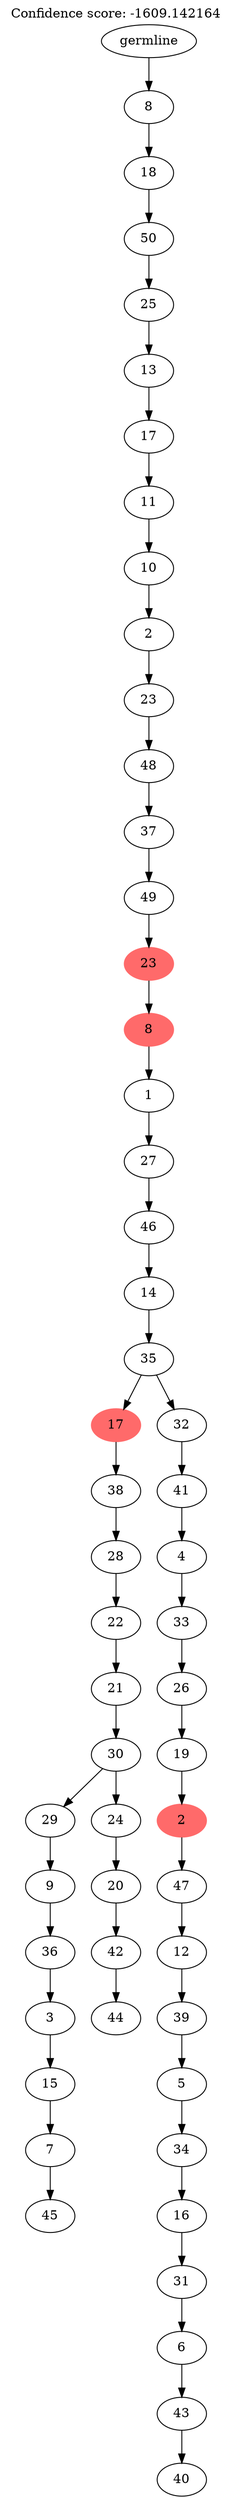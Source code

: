 digraph g {
	"53" -> "54";
	"54" [label="45"];
	"52" -> "53";
	"53" [label="7"];
	"51" -> "52";
	"52" [label="15"];
	"50" -> "51";
	"51" [label="3"];
	"49" -> "50";
	"50" [label="36"];
	"48" -> "49";
	"49" [label="9"];
	"46" -> "47";
	"47" [label="44"];
	"45" -> "46";
	"46" [label="42"];
	"44" -> "45";
	"45" [label="20"];
	"43" -> "44";
	"44" [label="24"];
	"43" -> "48";
	"48" [label="29"];
	"42" -> "43";
	"43" [label="30"];
	"41" -> "42";
	"42" [label="21"];
	"40" -> "41";
	"41" [label="22"];
	"39" -> "40";
	"40" [label="28"];
	"38" -> "39";
	"39" [label="38"];
	"36" -> "37";
	"37" [label="40"];
	"35" -> "36";
	"36" [label="43"];
	"34" -> "35";
	"35" [label="6"];
	"33" -> "34";
	"34" [label="31"];
	"32" -> "33";
	"33" [label="16"];
	"31" -> "32";
	"32" [label="34"];
	"30" -> "31";
	"31" [label="5"];
	"29" -> "30";
	"30" [label="39"];
	"28" -> "29";
	"29" [label="12"];
	"27" -> "28";
	"28" [label="47"];
	"26" -> "27";
	"27" [color=indianred1, style=filled, label="2"];
	"25" -> "26";
	"26" [label="19"];
	"24" -> "25";
	"25" [label="26"];
	"23" -> "24";
	"24" [label="33"];
	"22" -> "23";
	"23" [label="4"];
	"21" -> "22";
	"22" [label="41"];
	"20" -> "21";
	"21" [label="32"];
	"20" -> "38";
	"38" [color=indianred1, style=filled, label="17"];
	"19" -> "20";
	"20" [label="35"];
	"18" -> "19";
	"19" [label="14"];
	"17" -> "18";
	"18" [label="46"];
	"16" -> "17";
	"17" [label="27"];
	"15" -> "16";
	"16" [label="1"];
	"14" -> "15";
	"15" [color=indianred1, style=filled, label="8"];
	"13" -> "14";
	"14" [color=indianred1, style=filled, label="23"];
	"12" -> "13";
	"13" [label="49"];
	"11" -> "12";
	"12" [label="37"];
	"10" -> "11";
	"11" [label="48"];
	"9" -> "10";
	"10" [label="23"];
	"8" -> "9";
	"9" [label="2"];
	"7" -> "8";
	"8" [label="10"];
	"6" -> "7";
	"7" [label="11"];
	"5" -> "6";
	"6" [label="17"];
	"4" -> "5";
	"5" [label="13"];
	"3" -> "4";
	"4" [label="25"];
	"2" -> "3";
	"3" [label="50"];
	"1" -> "2";
	"2" [label="18"];
	"0" -> "1";
	"1" [label="8"];
	"0" [label="germline"];
	labelloc="t";
	label="Confidence score: -1609.142164";
}
